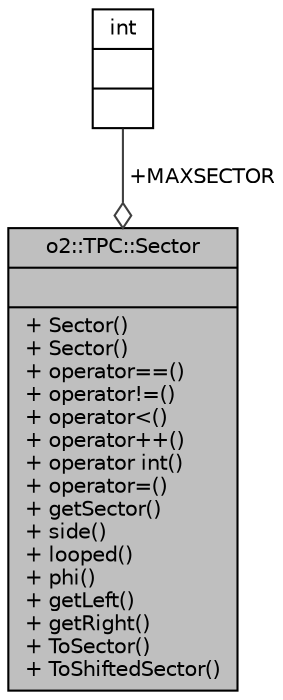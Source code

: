 digraph "o2::TPC::Sector"
{
 // INTERACTIVE_SVG=YES
  bgcolor="transparent";
  edge [fontname="Helvetica",fontsize="10",labelfontname="Helvetica",labelfontsize="10"];
  node [fontname="Helvetica",fontsize="10",shape=record];
  Node1 [label="{o2::TPC::Sector\n||+ Sector()\l+ Sector()\l+ operator==()\l+ operator!=()\l+ operator\<()\l+ operator++()\l+ operator int()\l+ operator=()\l+ getSector()\l+ side()\l+ looped()\l+ phi()\l+ getLeft()\l+ getRight()\l+ ToSector()\l+ ToShiftedSector()\l}",height=0.2,width=0.4,color="black", fillcolor="grey75", style="filled" fontcolor="black"];
  Node2 -> Node1 [color="grey25",fontsize="10",style="solid",label=" +MAXSECTOR" ,arrowhead="odiamond",fontname="Helvetica"];
  Node2 [label="{int\n||}",height=0.2,width=0.4,color="black",URL="$d1/da0/classint.html"];
}
